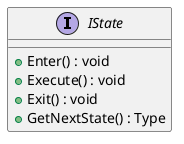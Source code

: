 @startuml
interface IState {
    + Enter() : void
    + Execute() : void
    + Exit() : void
    + GetNextState() : Type
}
@enduml
